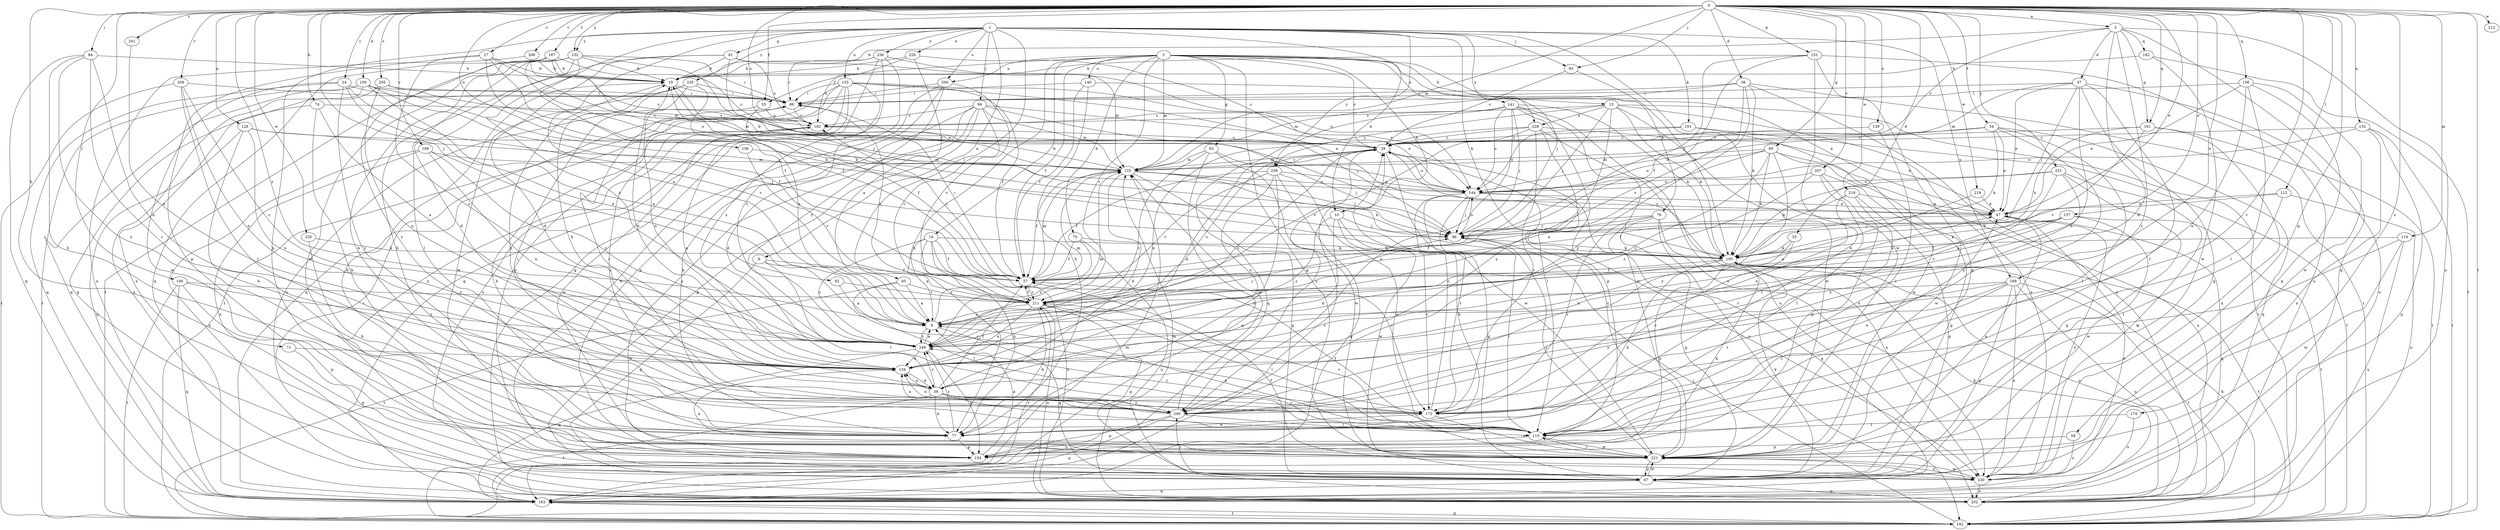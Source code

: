 strict digraph  {
0;
1;
2;
3;
6;
9;
10;
13;
16;
19;
24;
27;
29;
32;
36;
37;
38;
47;
54;
55;
57;
59;
60;
61;
63;
67;
71;
74;
75;
76;
77;
84;
86;
92;
93;
94;
95;
96;
100;
101;
105;
106;
112;
115;
119;
125;
128;
132;
133;
134;
136;
137;
139;
140;
141;
144;
151;
154;
156;
161;
162;
163;
168;
172;
174;
182;
187;
192;
199;
200;
202;
205;
206;
207;
209;
211;
212;
218;
219;
220;
221;
226;
228;
230;
231;
232;
235;
236;
239;
240;
241;
249;
0 -> 3  [label=a];
0 -> 24  [label=c];
0 -> 27  [label=c];
0 -> 32  [label=d];
0 -> 36  [label=d];
0 -> 47  [label=e];
0 -> 54  [label=f];
0 -> 55  [label=f];
0 -> 59  [label=g];
0 -> 60  [label=g];
0 -> 71  [label=h];
0 -> 74  [label=h];
0 -> 84  [label=i];
0 -> 92  [label=j];
0 -> 93  [label=j];
0 -> 100  [label=k];
0 -> 106  [label=l];
0 -> 112  [label=l];
0 -> 119  [label=m];
0 -> 125  [label=m];
0 -> 128  [label=n];
0 -> 132  [label=n];
0 -> 136  [label=o];
0 -> 137  [label=o];
0 -> 139  [label=o];
0 -> 151  [label=p];
0 -> 156  [label=q];
0 -> 161  [label=q];
0 -> 168  [label=r];
0 -> 172  [label=r];
0 -> 174  [label=s];
0 -> 182  [label=s];
0 -> 187  [label=t];
0 -> 192  [label=t];
0 -> 199  [label=u];
0 -> 205  [label=v];
0 -> 206  [label=v];
0 -> 207  [label=v];
0 -> 209  [label=v];
0 -> 212  [label=w];
0 -> 218  [label=w];
0 -> 219  [label=w];
0 -> 220  [label=w];
0 -> 231  [label=y];
0 -> 232  [label=y];
0 -> 241  [label=z];
0 -> 249  [label=z];
1 -> 6  [label=a];
1 -> 9  [label=a];
1 -> 10  [label=b];
1 -> 61  [label=g];
1 -> 93  [label=j];
1 -> 94  [label=j];
1 -> 95  [label=j];
1 -> 101  [label=k];
1 -> 105  [label=k];
1 -> 133  [label=n];
1 -> 154  [label=p];
1 -> 199  [label=u];
1 -> 200  [label=u];
1 -> 221  [label=w];
1 -> 226  [label=x];
1 -> 228  [label=x];
1 -> 232  [label=y];
1 -> 235  [label=y];
1 -> 236  [label=y];
1 -> 239  [label=y];
1 -> 249  [label=z];
2 -> 10  [label=b];
2 -> 13  [label=b];
2 -> 16  [label=b];
2 -> 29  [label=c];
2 -> 55  [label=f];
2 -> 57  [label=f];
2 -> 63  [label=g];
2 -> 67  [label=g];
2 -> 75  [label=h];
2 -> 76  [label=h];
2 -> 77  [label=h];
2 -> 96  [label=j];
2 -> 125  [label=m];
2 -> 140  [label=o];
2 -> 141  [label=o];
2 -> 200  [label=u];
2 -> 211  [label=v];
3 -> 19  [label=b];
3 -> 29  [label=c];
3 -> 37  [label=d];
3 -> 38  [label=d];
3 -> 161  [label=q];
3 -> 162  [label=q];
3 -> 163  [label=q];
3 -> 172  [label=r];
3 -> 202  [label=u];
6 -> 57  [label=f];
6 -> 67  [label=g];
6 -> 115  [label=l];
6 -> 172  [label=r];
9 -> 29  [label=c];
9 -> 67  [label=g];
9 -> 96  [label=j];
9 -> 125  [label=m];
9 -> 249  [label=z];
10 -> 38  [label=d];
10 -> 96  [label=j];
10 -> 172  [label=r];
10 -> 221  [label=w];
10 -> 249  [label=z];
13 -> 96  [label=j];
13 -> 105  [label=k];
13 -> 182  [label=s];
13 -> 192  [label=t];
13 -> 221  [label=w];
13 -> 228  [label=x];
13 -> 230  [label=x];
13 -> 239  [label=y];
13 -> 240  [label=y];
16 -> 9  [label=a];
16 -> 57  [label=f];
16 -> 77  [label=h];
16 -> 105  [label=k];
16 -> 172  [label=r];
16 -> 202  [label=u];
16 -> 249  [label=z];
19 -> 86  [label=i];
19 -> 125  [label=m];
19 -> 144  [label=o];
19 -> 240  [label=y];
24 -> 9  [label=a];
24 -> 86  [label=i];
24 -> 163  [label=q];
24 -> 211  [label=v];
24 -> 221  [label=w];
24 -> 240  [label=y];
27 -> 19  [label=b];
27 -> 57  [label=f];
27 -> 105  [label=k];
27 -> 144  [label=o];
27 -> 154  [label=p];
27 -> 249  [label=z];
29 -> 125  [label=m];
29 -> 134  [label=n];
29 -> 144  [label=o];
29 -> 192  [label=t];
29 -> 221  [label=w];
29 -> 240  [label=y];
29 -> 249  [label=z];
32 -> 105  [label=k];
32 -> 134  [label=n];
32 -> 172  [label=r];
36 -> 86  [label=i];
36 -> 105  [label=k];
36 -> 125  [label=m];
36 -> 192  [label=t];
36 -> 202  [label=u];
36 -> 211  [label=v];
36 -> 240  [label=y];
37 -> 47  [label=e];
37 -> 67  [label=g];
37 -> 86  [label=i];
37 -> 96  [label=j];
37 -> 115  [label=l];
37 -> 125  [label=m];
37 -> 134  [label=n];
37 -> 202  [label=u];
38 -> 19  [label=b];
38 -> 57  [label=f];
38 -> 77  [label=h];
38 -> 115  [label=l];
38 -> 134  [label=n];
38 -> 172  [label=r];
38 -> 192  [label=t];
38 -> 240  [label=y];
38 -> 249  [label=z];
47 -> 96  [label=j];
47 -> 163  [label=q];
47 -> 230  [label=x];
54 -> 29  [label=c];
54 -> 47  [label=e];
54 -> 105  [label=k];
54 -> 115  [label=l];
54 -> 144  [label=o];
54 -> 163  [label=q];
54 -> 240  [label=y];
55 -> 57  [label=f];
55 -> 172  [label=r];
55 -> 182  [label=s];
57 -> 86  [label=i];
57 -> 125  [label=m];
57 -> 182  [label=s];
57 -> 211  [label=v];
59 -> 154  [label=p];
59 -> 230  [label=x];
60 -> 9  [label=a];
60 -> 105  [label=k];
60 -> 125  [label=m];
60 -> 144  [label=o];
60 -> 202  [label=u];
60 -> 221  [label=w];
60 -> 240  [label=y];
60 -> 249  [label=z];
61 -> 19  [label=b];
61 -> 38  [label=d];
61 -> 77  [label=h];
61 -> 96  [label=j];
61 -> 125  [label=m];
61 -> 182  [label=s];
63 -> 96  [label=j];
63 -> 125  [label=m];
63 -> 163  [label=q];
63 -> 221  [label=w];
63 -> 249  [label=z];
67 -> 105  [label=k];
67 -> 163  [label=q];
67 -> 202  [label=u];
67 -> 221  [label=w];
67 -> 240  [label=y];
71 -> 134  [label=n];
71 -> 154  [label=p];
74 -> 9  [label=a];
74 -> 67  [label=g];
74 -> 77  [label=h];
74 -> 182  [label=s];
75 -> 57  [label=f];
75 -> 105  [label=k];
75 -> 202  [label=u];
75 -> 249  [label=z];
76 -> 57  [label=f];
76 -> 67  [label=g];
76 -> 96  [label=j];
76 -> 163  [label=q];
76 -> 172  [label=r];
76 -> 230  [label=x];
77 -> 154  [label=p];
77 -> 249  [label=z];
84 -> 19  [label=b];
84 -> 77  [label=h];
84 -> 134  [label=n];
84 -> 163  [label=q];
84 -> 172  [label=r];
84 -> 240  [label=y];
86 -> 182  [label=s];
86 -> 211  [label=v];
92 -> 9  [label=a];
92 -> 211  [label=v];
93 -> 29  [label=c];
93 -> 105  [label=k];
94 -> 38  [label=d];
94 -> 67  [label=g];
94 -> 77  [label=h];
94 -> 96  [label=j];
94 -> 125  [label=m];
94 -> 144  [label=o];
94 -> 154  [label=p];
94 -> 182  [label=s];
94 -> 211  [label=v];
95 -> 9  [label=a];
95 -> 115  [label=l];
95 -> 192  [label=t];
95 -> 211  [label=v];
96 -> 105  [label=k];
96 -> 115  [label=l];
96 -> 144  [label=o];
100 -> 9  [label=a];
100 -> 57  [label=f];
100 -> 86  [label=i];
100 -> 96  [label=j];
100 -> 163  [label=q];
100 -> 192  [label=t];
100 -> 202  [label=u];
101 -> 29  [label=c];
101 -> 144  [label=o];
101 -> 192  [label=t];
101 -> 221  [label=w];
105 -> 29  [label=c];
105 -> 57  [label=f];
105 -> 77  [label=h];
105 -> 154  [label=p];
105 -> 192  [label=t];
105 -> 202  [label=u];
106 -> 154  [label=p];
106 -> 163  [label=q];
106 -> 192  [label=t];
106 -> 211  [label=v];
106 -> 249  [label=z];
112 -> 47  [label=e];
112 -> 105  [label=k];
112 -> 115  [label=l];
112 -> 202  [label=u];
115 -> 9  [label=a];
115 -> 47  [label=e];
115 -> 57  [label=f];
115 -> 154  [label=p];
115 -> 211  [label=v];
115 -> 221  [label=w];
119 -> 105  [label=k];
119 -> 202  [label=u];
119 -> 221  [label=w];
119 -> 240  [label=y];
125 -> 19  [label=b];
125 -> 29  [label=c];
125 -> 38  [label=d];
125 -> 57  [label=f];
125 -> 67  [label=g];
125 -> 96  [label=j];
125 -> 105  [label=k];
125 -> 144  [label=o];
128 -> 29  [label=c];
128 -> 77  [label=h];
128 -> 96  [label=j];
128 -> 134  [label=n];
128 -> 163  [label=q];
132 -> 29  [label=c];
132 -> 144  [label=o];
132 -> 163  [label=q];
132 -> 192  [label=t];
132 -> 230  [label=x];
133 -> 47  [label=e];
133 -> 57  [label=f];
133 -> 86  [label=i];
133 -> 144  [label=o];
133 -> 154  [label=p];
133 -> 163  [label=q];
133 -> 192  [label=t];
133 -> 202  [label=u];
133 -> 230  [label=x];
133 -> 249  [label=z];
134 -> 19  [label=b];
134 -> 38  [label=d];
136 -> 125  [label=m];
136 -> 211  [label=v];
137 -> 57  [label=f];
137 -> 96  [label=j];
137 -> 105  [label=k];
137 -> 192  [label=t];
137 -> 211  [label=v];
137 -> 221  [label=w];
139 -> 29  [label=c];
139 -> 115  [label=l];
140 -> 47  [label=e];
140 -> 57  [label=f];
140 -> 77  [label=h];
140 -> 86  [label=i];
141 -> 96  [label=j];
141 -> 105  [label=k];
141 -> 144  [label=o];
141 -> 154  [label=p];
141 -> 163  [label=q];
141 -> 182  [label=s];
141 -> 202  [label=u];
141 -> 221  [label=w];
141 -> 240  [label=y];
144 -> 47  [label=e];
144 -> 67  [label=g];
144 -> 77  [label=h];
144 -> 96  [label=j];
144 -> 172  [label=r];
144 -> 230  [label=x];
151 -> 19  [label=b];
151 -> 57  [label=f];
151 -> 67  [label=g];
151 -> 77  [label=h];
151 -> 96  [label=j];
151 -> 202  [label=u];
154 -> 9  [label=a];
154 -> 105  [label=k];
156 -> 47  [label=e];
156 -> 67  [label=g];
156 -> 86  [label=i];
156 -> 115  [label=l];
156 -> 134  [label=n];
156 -> 221  [label=w];
161 -> 29  [label=c];
161 -> 105  [label=k];
161 -> 192  [label=t];
161 -> 211  [label=v];
161 -> 230  [label=x];
162 -> 19  [label=b];
162 -> 192  [label=t];
162 -> 221  [label=w];
163 -> 29  [label=c];
163 -> 47  [label=e];
163 -> 192  [label=t];
163 -> 211  [label=v];
168 -> 125  [label=m];
168 -> 134  [label=n];
168 -> 202  [label=u];
168 -> 230  [label=x];
168 -> 249  [label=z];
172 -> 29  [label=c];
172 -> 77  [label=h];
172 -> 134  [label=n];
172 -> 221  [label=w];
172 -> 249  [label=z];
174 -> 115  [label=l];
174 -> 230  [label=x];
182 -> 29  [label=c];
182 -> 77  [label=h];
182 -> 134  [label=n];
182 -> 221  [label=w];
187 -> 19  [label=b];
187 -> 29  [label=c];
187 -> 105  [label=k];
187 -> 115  [label=l];
187 -> 125  [label=m];
187 -> 163  [label=q];
187 -> 240  [label=y];
192 -> 96  [label=j];
192 -> 105  [label=k];
192 -> 125  [label=m];
192 -> 163  [label=q];
199 -> 67  [label=g];
199 -> 115  [label=l];
199 -> 172  [label=r];
199 -> 192  [label=t];
199 -> 202  [label=u];
199 -> 211  [label=v];
199 -> 230  [label=x];
199 -> 240  [label=y];
200 -> 86  [label=i];
200 -> 154  [label=p];
200 -> 211  [label=v];
200 -> 230  [label=x];
200 -> 249  [label=z];
202 -> 86  [label=i];
202 -> 105  [label=k];
202 -> 125  [label=m];
205 -> 29  [label=c];
205 -> 86  [label=i];
205 -> 134  [label=n];
205 -> 230  [label=x];
206 -> 19  [label=b];
206 -> 29  [label=c];
206 -> 202  [label=u];
207 -> 67  [label=g];
207 -> 115  [label=l];
207 -> 144  [label=o];
207 -> 154  [label=p];
207 -> 249  [label=z];
209 -> 86  [label=i];
209 -> 115  [label=l];
209 -> 134  [label=n];
209 -> 192  [label=t];
209 -> 249  [label=z];
211 -> 9  [label=a];
211 -> 57  [label=f];
211 -> 67  [label=g];
211 -> 77  [label=h];
211 -> 115  [label=l];
211 -> 134  [label=n];
211 -> 202  [label=u];
218 -> 47  [label=e];
218 -> 57  [label=f];
218 -> 67  [label=g];
218 -> 134  [label=n];
218 -> 172  [label=r];
219 -> 9  [label=a];
219 -> 47  [label=e];
220 -> 77  [label=h];
220 -> 105  [label=k];
221 -> 19  [label=b];
221 -> 29  [label=c];
221 -> 47  [label=e];
221 -> 67  [label=g];
221 -> 96  [label=j];
221 -> 115  [label=l];
221 -> 134  [label=n];
221 -> 230  [label=x];
226 -> 9  [label=a];
226 -> 19  [label=b];
226 -> 29  [label=c];
226 -> 182  [label=s];
228 -> 29  [label=c];
228 -> 47  [label=e];
228 -> 115  [label=l];
228 -> 134  [label=n];
228 -> 172  [label=r];
228 -> 211  [label=v];
228 -> 230  [label=x];
230 -> 57  [label=f];
230 -> 202  [label=u];
230 -> 221  [label=w];
231 -> 9  [label=a];
231 -> 67  [label=g];
231 -> 105  [label=k];
231 -> 144  [label=o];
231 -> 230  [label=x];
231 -> 240  [label=y];
232 -> 19  [label=b];
232 -> 38  [label=d];
232 -> 47  [label=e];
232 -> 57  [label=f];
232 -> 77  [label=h];
232 -> 86  [label=i];
232 -> 192  [label=t];
232 -> 221  [label=w];
235 -> 9  [label=a];
235 -> 86  [label=i];
235 -> 134  [label=n];
235 -> 202  [label=u];
235 -> 221  [label=w];
236 -> 19  [label=b];
236 -> 67  [label=g];
236 -> 86  [label=i];
236 -> 144  [label=o];
236 -> 163  [label=q];
236 -> 249  [label=z];
239 -> 57  [label=f];
239 -> 77  [label=h];
239 -> 134  [label=n];
239 -> 144  [label=o];
239 -> 163  [label=q];
239 -> 211  [label=v];
239 -> 221  [label=w];
240 -> 86  [label=i];
240 -> 115  [label=l];
240 -> 125  [label=m];
240 -> 134  [label=n];
240 -> 154  [label=p];
240 -> 163  [label=q];
240 -> 182  [label=s];
241 -> 134  [label=n];
249 -> 9  [label=a];
249 -> 47  [label=e];
249 -> 125  [label=m];
249 -> 134  [label=n];
249 -> 154  [label=p];
249 -> 163  [label=q];
}
